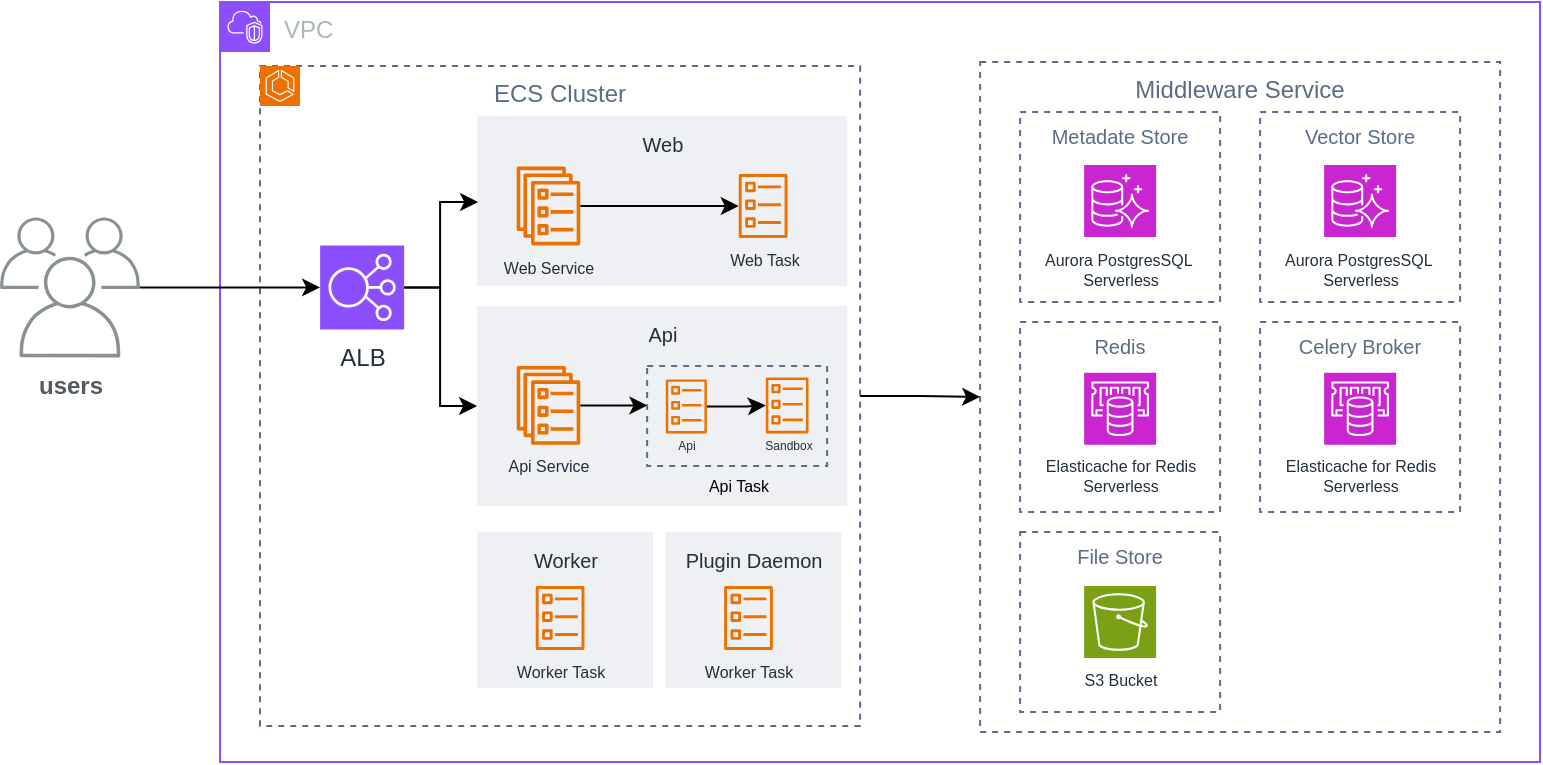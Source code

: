 <mxfile version="27.0.9">
  <diagram name="第 1 页" id="1Gj__-QYP97lUTBo21gn">
    <mxGraphModel dx="898" dy="579" grid="1" gridSize="10" guides="1" tooltips="1" connect="1" arrows="1" fold="1" page="1" pageScale="1" pageWidth="1169" pageHeight="827" math="0" shadow="0">
      <root>
        <mxCell id="0" />
        <mxCell id="1" parent="0" />
        <mxCell id="_s92YWrWb5P63EHAXLzO-73" value="VPC" style="points=[[0,0],[0.25,0],[0.5,0],[0.75,0],[1,0],[1,0.25],[1,0.5],[1,0.75],[1,1],[0.75,1],[0.5,1],[0.25,1],[0,1],[0,0.75],[0,0.5],[0,0.25]];outlineConnect=0;gradientColor=none;html=1;whiteSpace=wrap;fontSize=12;fontStyle=0;container=1;pointerEvents=0;collapsible=0;recursiveResize=0;shape=mxgraph.aws4.group;grIcon=mxgraph.aws4.group_vpc2;strokeColor=#8C4FFF;fillColor=none;verticalAlign=top;align=left;spacingLeft=30;fontColor=#AAB7B8;dashed=0;" parent="1" vertex="1">
          <mxGeometry x="250" y="210" width="660" height="380" as="geometry" />
        </mxCell>
        <mxCell id="_s92YWrWb5P63EHAXLzO-7" value="ECS Cluster" style="fillColor=none;strokeColor=#5A6C86;dashed=1;verticalAlign=top;fontStyle=0;fontColor=#5A6C86;whiteSpace=wrap;html=1;fontSize=12;" parent="_s92YWrWb5P63EHAXLzO-73" vertex="1">
          <mxGeometry x="20" y="32" width="300.07" height="330" as="geometry" />
        </mxCell>
        <mxCell id="_s92YWrWb5P63EHAXLzO-71" value="Middleware Service" style="fillColor=none;strokeColor=#5A6C86;dashed=1;verticalAlign=top;fontStyle=0;fontColor=#5A6C86;whiteSpace=wrap;html=1;" parent="_s92YWrWb5P63EHAXLzO-73" vertex="1">
          <mxGeometry x="380.07" y="30" width="260" height="335" as="geometry" />
        </mxCell>
        <mxCell id="_s92YWrWb5P63EHAXLzO-70" value="File Store" style="fillColor=none;strokeColor=#5A6C86;dashed=1;verticalAlign=top;fontStyle=0;fontColor=#5A6C86;whiteSpace=wrap;html=1;fontSize=10;" parent="_s92YWrWb5P63EHAXLzO-73" vertex="1">
          <mxGeometry x="400.07" y="265" width="100" height="90" as="geometry" />
        </mxCell>
        <mxCell id="_s92YWrWb5P63EHAXLzO-68" value="Celery Broker" style="fillColor=none;strokeColor=#5A6C86;dashed=1;verticalAlign=top;fontStyle=0;fontColor=#5A6C86;whiteSpace=wrap;html=1;fontSize=10;" parent="_s92YWrWb5P63EHAXLzO-73" vertex="1">
          <mxGeometry x="520.07" y="160" width="100" height="95" as="geometry" />
        </mxCell>
        <mxCell id="_s92YWrWb5P63EHAXLzO-66" value="Redis" style="fillColor=none;strokeColor=#5A6C86;dashed=1;verticalAlign=top;fontStyle=0;fontColor=#5A6C86;whiteSpace=wrap;html=1;fontSize=10;" parent="_s92YWrWb5P63EHAXLzO-73" vertex="1">
          <mxGeometry x="400.07" y="160" width="100" height="95" as="geometry" />
        </mxCell>
        <mxCell id="_s92YWrWb5P63EHAXLzO-6" value="" style="sketch=0;points=[[0,0,0],[0.25,0,0],[0.5,0,0],[0.75,0,0],[1,0,0],[0,1,0],[0.25,1,0],[0.5,1,0],[0.75,1,0],[1,1,0],[0,0.25,0],[0,0.5,0],[0,0.75,0],[1,0.25,0],[1,0.5,0],[1,0.75,0]];outlineConnect=0;fontColor=#232F3E;fillColor=#ED7100;strokeColor=#ffffff;dashed=0;verticalLabelPosition=bottom;verticalAlign=top;align=center;html=1;fontSize=12;fontStyle=0;aspect=fixed;shape=mxgraph.aws4.resourceIcon;resIcon=mxgraph.aws4.ecs;" parent="_s92YWrWb5P63EHAXLzO-73" vertex="1">
          <mxGeometry x="20" y="32" width="20" height="20" as="geometry" />
        </mxCell>
        <mxCell id="_s92YWrWb5P63EHAXLzO-72" style="edgeStyle=orthogonalEdgeStyle;rounded=0;orthogonalLoop=1;jettySize=auto;html=1;entryX=0;entryY=0.5;entryDx=0;entryDy=0;" parent="_s92YWrWb5P63EHAXLzO-73" source="_s92YWrWb5P63EHAXLzO-7" target="_s92YWrWb5P63EHAXLzO-71" edge="1">
          <mxGeometry relative="1" as="geometry" />
        </mxCell>
        <mxCell id="_s92YWrWb5P63EHAXLzO-8" value="&lt;font style=&quot;font-size: 10px;&quot;&gt;Web&lt;/font&gt;" style="fillColor=#EFF0F3;strokeColor=none;dashed=0;verticalAlign=top;fontStyle=0;fontColor=#232F3D;whiteSpace=wrap;html=1;" parent="_s92YWrWb5P63EHAXLzO-73" vertex="1">
          <mxGeometry x="128.57" y="57" width="185" height="85" as="geometry" />
        </mxCell>
        <mxCell id="_s92YWrWb5P63EHAXLzO-12" style="edgeStyle=orthogonalEdgeStyle;rounded=0;orthogonalLoop=1;jettySize=auto;html=1;" parent="_s92YWrWb5P63EHAXLzO-73" source="_s92YWrWb5P63EHAXLzO-9" target="_s92YWrWb5P63EHAXLzO-10" edge="1">
          <mxGeometry relative="1" as="geometry" />
        </mxCell>
        <mxCell id="_s92YWrWb5P63EHAXLzO-9" value="Web Service" style="sketch=0;outlineConnect=0;fontColor=#232F3E;gradientColor=none;fillColor=#ED7100;strokeColor=none;dashed=0;verticalLabelPosition=bottom;verticalAlign=top;align=center;html=1;fontSize=8;fontStyle=0;aspect=fixed;pointerEvents=1;shape=mxgraph.aws4.ecs_service;" parent="_s92YWrWb5P63EHAXLzO-73" vertex="1">
          <mxGeometry x="148.23" y="82.31" width="32" height="39.38" as="geometry" />
        </mxCell>
        <mxCell id="_s92YWrWb5P63EHAXLzO-10" value="Web Task" style="sketch=0;outlineConnect=0;fontColor=#232F3E;gradientColor=none;fillColor=#ED7100;strokeColor=none;dashed=0;verticalLabelPosition=bottom;verticalAlign=top;align=center;html=1;fontSize=8;fontStyle=0;aspect=fixed;pointerEvents=1;shape=mxgraph.aws4.ecs_task;" parent="_s92YWrWb5P63EHAXLzO-73" vertex="1">
          <mxGeometry x="259.23" y="86" width="24.67" height="32" as="geometry" />
        </mxCell>
        <mxCell id="_s92YWrWb5P63EHAXLzO-31" value="&lt;font style=&quot;font-size: 10px;&quot;&gt;Api&lt;/font&gt;" style="fillColor=#EFF0F3;strokeColor=none;dashed=0;verticalAlign=top;fontStyle=0;fontColor=#232F3D;whiteSpace=wrap;html=1;" parent="_s92YWrWb5P63EHAXLzO-73" vertex="1">
          <mxGeometry x="128.57" y="152" width="185" height="100" as="geometry" />
        </mxCell>
        <mxCell id="_s92YWrWb5P63EHAXLzO-32" style="edgeStyle=orthogonalEdgeStyle;rounded=0;orthogonalLoop=1;jettySize=auto;html=1;" parent="_s92YWrWb5P63EHAXLzO-73" source="_s92YWrWb5P63EHAXLzO-33" edge="1">
          <mxGeometry relative="1" as="geometry">
            <mxPoint x="213.723" y="201.733" as="targetPoint" />
          </mxGeometry>
        </mxCell>
        <mxCell id="_s92YWrWb5P63EHAXLzO-33" value="Api Service" style="sketch=0;outlineConnect=0;fontColor=#232F3E;gradientColor=none;fillColor=#ED7100;strokeColor=none;dashed=0;verticalLabelPosition=bottom;verticalAlign=top;align=center;html=1;fontSize=8;fontStyle=0;aspect=fixed;pointerEvents=1;shape=mxgraph.aws4.ecs_service;" parent="_s92YWrWb5P63EHAXLzO-73" vertex="1">
          <mxGeometry x="148.23" y="182" width="32" height="39.38" as="geometry" />
        </mxCell>
        <mxCell id="_s92YWrWb5P63EHAXLzO-42" value="" style="fillColor=none;strokeColor=#5A6C86;dashed=1;verticalAlign=top;fontStyle=0;fontColor=#5A6C86;whiteSpace=wrap;html=1;spacing=-4;" parent="_s92YWrWb5P63EHAXLzO-73" vertex="1">
          <mxGeometry x="213.57" y="182" width="90" height="50" as="geometry" />
        </mxCell>
        <mxCell id="_s92YWrWb5P63EHAXLzO-43" style="edgeStyle=orthogonalEdgeStyle;rounded=0;orthogonalLoop=1;jettySize=auto;html=1;" parent="_s92YWrWb5P63EHAXLzO-73" source="_s92YWrWb5P63EHAXLzO-44" target="_s92YWrWb5P63EHAXLzO-45" edge="1">
          <mxGeometry relative="1" as="geometry" />
        </mxCell>
        <mxCell id="_s92YWrWb5P63EHAXLzO-44" value="Api" style="sketch=0;outlineConnect=0;fontColor=#232F3E;gradientColor=none;fillColor=#ED7100;strokeColor=none;dashed=0;verticalLabelPosition=bottom;verticalAlign=top;align=center;html=1;fontSize=6;fontStyle=0;aspect=fixed;pointerEvents=1;shape=mxgraph.aws4.ecs_task;spacing=-2;" parent="_s92YWrWb5P63EHAXLzO-73" vertex="1">
          <mxGeometry x="222.77" y="188.71" width="20.8" height="26.98" as="geometry" />
        </mxCell>
        <mxCell id="_s92YWrWb5P63EHAXLzO-45" value="Sandbox" style="sketch=0;outlineConnect=0;fontColor=#232F3E;gradientColor=none;fillColor=#ED7100;strokeColor=none;dashed=0;verticalLabelPosition=bottom;verticalAlign=top;align=center;html=1;fontSize=6;fontStyle=0;aspect=fixed;pointerEvents=1;shape=mxgraph.aws4.ecs_task;spacing=-2;" parent="_s92YWrWb5P63EHAXLzO-73" vertex="1">
          <mxGeometry x="272.77" y="187.69" width="21.59" height="28" as="geometry" />
        </mxCell>
        <mxCell id="_s92YWrWb5P63EHAXLzO-50" value="Api Task" style="text;html=1;align=center;verticalAlign=middle;resizable=0;points=[];autosize=1;strokeColor=none;fillColor=none;fontSize=8;" parent="_s92YWrWb5P63EHAXLzO-73" vertex="1">
          <mxGeometry x="233.57" y="232" width="50" height="20" as="geometry" />
        </mxCell>
        <mxCell id="_s92YWrWb5P63EHAXLzO-51" value="&lt;font style=&quot;font-size: 10px;&quot;&gt;Worker&lt;/font&gt;" style="fillColor=#EFF0F3;strokeColor=none;dashed=0;verticalAlign=top;fontStyle=0;fontColor=#232F3D;whiteSpace=wrap;html=1;" parent="_s92YWrWb5P63EHAXLzO-73" vertex="1">
          <mxGeometry x="128.57" y="265" width="87.91" height="78" as="geometry" />
        </mxCell>
        <mxCell id="_s92YWrWb5P63EHAXLzO-54" value="Worker Task" style="sketch=0;outlineConnect=0;fontColor=#232F3E;gradientColor=none;fillColor=#ED7100;strokeColor=none;dashed=0;verticalLabelPosition=bottom;verticalAlign=top;align=center;html=1;fontSize=8;fontStyle=0;aspect=fixed;pointerEvents=1;shape=mxgraph.aws4.ecs_task;" parent="_s92YWrWb5P63EHAXLzO-73" vertex="1">
          <mxGeometry x="157.7" y="292.0" width="24.67" height="32" as="geometry" />
        </mxCell>
        <mxCell id="_s92YWrWb5P63EHAXLzO-61" value="Elasticache for Redis&lt;div&gt;Serverless&lt;/div&gt;" style="sketch=0;points=[[0,0,0],[0.25,0,0],[0.5,0,0],[0.75,0,0],[1,0,0],[0,1,0],[0.25,1,0],[0.5,1,0],[0.75,1,0],[1,1,0],[0,0.25,0],[0,0.5,0],[0,0.75,0],[1,0.25,0],[1,0.5,0],[1,0.75,0]];outlineConnect=0;fontColor=#232F3E;fillColor=#C925D1;strokeColor=#ffffff;dashed=0;verticalLabelPosition=bottom;verticalAlign=top;align=center;html=1;fontSize=8;fontStyle=0;aspect=fixed;shape=mxgraph.aws4.resourceIcon;resIcon=mxgraph.aws4.elasticache;" parent="_s92YWrWb5P63EHAXLzO-73" vertex="1">
          <mxGeometry x="432.07" y="185.38" width="36" height="36" as="geometry" />
        </mxCell>
        <mxCell id="_s92YWrWb5P63EHAXLzO-62" value="S3 Bucket" style="sketch=0;points=[[0,0,0],[0.25,0,0],[0.5,0,0],[0.75,0,0],[1,0,0],[0,1,0],[0.25,1,0],[0.5,1,0],[0.75,1,0],[1,1,0],[0,0.25,0],[0,0.5,0],[0,0.75,0],[1,0.25,0],[1,0.5,0],[1,0.75,0]];outlineConnect=0;fontColor=#232F3E;fillColor=#7AA116;strokeColor=#ffffff;dashed=0;verticalLabelPosition=bottom;verticalAlign=top;align=center;html=1;fontSize=8;fontStyle=0;aspect=fixed;shape=mxgraph.aws4.resourceIcon;resIcon=mxgraph.aws4.s3;" parent="_s92YWrWb5P63EHAXLzO-73" vertex="1">
          <mxGeometry x="432.07" y="292" width="36" height="36" as="geometry" />
        </mxCell>
        <mxCell id="_s92YWrWb5P63EHAXLzO-63" value="Metadate Store" style="fillColor=none;strokeColor=#5A6C86;dashed=1;verticalAlign=top;fontStyle=0;fontColor=#5A6C86;whiteSpace=wrap;html=1;fontSize=10;" parent="_s92YWrWb5P63EHAXLzO-73" vertex="1">
          <mxGeometry x="400.07" y="55" width="100" height="95" as="geometry" />
        </mxCell>
        <mxCell id="_s92YWrWb5P63EHAXLzO-59" value="Aurora PostgresSQL&amp;nbsp;&lt;div&gt;Serverless&lt;/div&gt;" style="sketch=0;points=[[0,0,0],[0.25,0,0],[0.5,0,0],[0.75,0,0],[1,0,0],[0,1,0],[0.25,1,0],[0.5,1,0],[0.75,1,0],[1,1,0],[0,0.25,0],[0,0.5,0],[0,0.75,0],[1,0.25,0],[1,0.5,0],[1,0.75,0]];outlineConnect=0;fontColor=#232F3E;fillColor=#C925D1;strokeColor=#ffffff;dashed=0;verticalLabelPosition=bottom;verticalAlign=top;align=center;html=1;fontSize=8;fontStyle=0;aspect=fixed;shape=mxgraph.aws4.resourceIcon;resIcon=mxgraph.aws4.aurora;" parent="_s92YWrWb5P63EHAXLzO-73" vertex="1">
          <mxGeometry x="432.07" y="81.5" width="36" height="36" as="geometry" />
        </mxCell>
        <mxCell id="_s92YWrWb5P63EHAXLzO-64" value="Vector Store" style="fillColor=none;strokeColor=#5A6C86;dashed=1;verticalAlign=top;fontStyle=0;fontColor=#5A6C86;whiteSpace=wrap;html=1;fontSize=10;" parent="_s92YWrWb5P63EHAXLzO-73" vertex="1">
          <mxGeometry x="520.07" y="55" width="100" height="95" as="geometry" />
        </mxCell>
        <mxCell id="_s92YWrWb5P63EHAXLzO-65" value="Aurora PostgresSQL&amp;nbsp;&lt;div&gt;Serverless&lt;/div&gt;" style="sketch=0;points=[[0,0,0],[0.25,0,0],[0.5,0,0],[0.75,0,0],[1,0,0],[0,1,0],[0.25,1,0],[0.5,1,0],[0.75,1,0],[1,1,0],[0,0.25,0],[0,0.5,0],[0,0.75,0],[1,0.25,0],[1,0.5,0],[1,0.75,0]];outlineConnect=0;fontColor=#232F3E;fillColor=#C925D1;strokeColor=#ffffff;dashed=0;verticalLabelPosition=bottom;verticalAlign=top;align=center;html=1;fontSize=8;fontStyle=0;aspect=fixed;shape=mxgraph.aws4.resourceIcon;resIcon=mxgraph.aws4.aurora;" parent="_s92YWrWb5P63EHAXLzO-73" vertex="1">
          <mxGeometry x="552.07" y="81.5" width="36" height="36" as="geometry" />
        </mxCell>
        <mxCell id="_s92YWrWb5P63EHAXLzO-69" value="Elasticache for Redis&lt;div&gt;Serverless&lt;/div&gt;" style="sketch=0;points=[[0,0,0],[0.25,0,0],[0.5,0,0],[0.75,0,0],[1,0,0],[0,1,0],[0.25,1,0],[0.5,1,0],[0.75,1,0],[1,1,0],[0,0.25,0],[0,0.5,0],[0,0.75,0],[1,0.25,0],[1,0.5,0],[1,0.75,0]];outlineConnect=0;fontColor=#232F3E;fillColor=#C925D1;strokeColor=#ffffff;dashed=0;verticalLabelPosition=bottom;verticalAlign=top;align=center;html=1;fontSize=8;fontStyle=0;aspect=fixed;shape=mxgraph.aws4.resourceIcon;resIcon=mxgraph.aws4.elasticache;" parent="_s92YWrWb5P63EHAXLzO-73" vertex="1">
          <mxGeometry x="552.07" y="185.38" width="36" height="36" as="geometry" />
        </mxCell>
        <mxCell id="_s92YWrWb5P63EHAXLzO-76" style="edgeStyle=orthogonalEdgeStyle;rounded=0;orthogonalLoop=1;jettySize=auto;html=1;" parent="_s92YWrWb5P63EHAXLzO-73" source="_s92YWrWb5P63EHAXLzO-75" edge="1">
          <mxGeometry relative="1" as="geometry">
            <mxPoint x="129.07" y="100" as="targetPoint" />
            <Array as="points">
              <mxPoint x="110.07" y="143" />
              <mxPoint x="110.07" y="100" />
            </Array>
          </mxGeometry>
        </mxCell>
        <mxCell id="_s92YWrWb5P63EHAXLzO-78" style="edgeStyle=orthogonalEdgeStyle;rounded=0;orthogonalLoop=1;jettySize=auto;html=1;entryX=0;entryY=0.5;entryDx=0;entryDy=0;" parent="_s92YWrWb5P63EHAXLzO-73" source="_s92YWrWb5P63EHAXLzO-75" target="_s92YWrWb5P63EHAXLzO-31" edge="1">
          <mxGeometry relative="1" as="geometry">
            <Array as="points">
              <mxPoint x="110.07" y="143" />
              <mxPoint x="110.07" y="202" />
            </Array>
          </mxGeometry>
        </mxCell>
        <mxCell id="_s92YWrWb5P63EHAXLzO-75" value="ALB" style="sketch=0;points=[[0,0,0],[0.25,0,0],[0.5,0,0],[0.75,0,0],[1,0,0],[0,1,0],[0.25,1,0],[0.5,1,0],[0.75,1,0],[1,1,0],[0,0.25,0],[0,0.5,0],[0,0.75,0],[1,0.25,0],[1,0.5,0],[1,0.75,0]];outlineConnect=0;fontColor=#232F3E;fillColor=#8C4FFF;strokeColor=#ffffff;dashed=0;verticalLabelPosition=bottom;verticalAlign=top;align=center;html=1;fontSize=12;fontStyle=0;aspect=fixed;shape=mxgraph.aws4.resourceIcon;resIcon=mxgraph.aws4.elastic_load_balancing;" parent="_s92YWrWb5P63EHAXLzO-73" vertex="1">
          <mxGeometry x="50.07" y="121.69" width="42" height="42" as="geometry" />
        </mxCell>
        <mxCell id="BOhIsbHg8a73qNp3wJSk-1" value="&lt;font style=&quot;font-size: 10px;&quot;&gt;Plugin Daemon&lt;/font&gt;" style="fillColor=#EFF0F3;strokeColor=none;dashed=0;verticalAlign=top;fontStyle=0;fontColor=#232F3D;whiteSpace=wrap;html=1;" vertex="1" parent="_s92YWrWb5P63EHAXLzO-73">
          <mxGeometry x="222.77" y="265" width="87.91" height="78" as="geometry" />
        </mxCell>
        <mxCell id="BOhIsbHg8a73qNp3wJSk-2" value="Worker Task" style="sketch=0;outlineConnect=0;fontColor=#232F3E;gradientColor=none;fillColor=#ED7100;strokeColor=none;dashed=0;verticalLabelPosition=bottom;verticalAlign=top;align=center;html=1;fontSize=8;fontStyle=0;aspect=fixed;pointerEvents=1;shape=mxgraph.aws4.ecs_task;" vertex="1" parent="_s92YWrWb5P63EHAXLzO-73">
          <mxGeometry x="251.9" y="292.0" width="24.67" height="32" as="geometry" />
        </mxCell>
        <mxCell id="_s92YWrWb5P63EHAXLzO-79" value="users" style="sketch=0;outlineConnect=0;gradientColor=none;fontColor=#545B64;strokeColor=none;fillColor=#879196;dashed=0;verticalLabelPosition=bottom;verticalAlign=top;align=center;html=1;fontSize=12;fontStyle=1;aspect=fixed;shape=mxgraph.aws4.illustration_users;pointerEvents=1" parent="1" vertex="1">
          <mxGeometry x="140" y="317.69" width="70" height="70" as="geometry" />
        </mxCell>
        <mxCell id="_s92YWrWb5P63EHAXLzO-81" style="edgeStyle=orthogonalEdgeStyle;rounded=0;orthogonalLoop=1;jettySize=auto;html=1;entryX=0;entryY=0.5;entryDx=0;entryDy=0;entryPerimeter=0;" parent="1" source="_s92YWrWb5P63EHAXLzO-79" target="_s92YWrWb5P63EHAXLzO-75" edge="1">
          <mxGeometry relative="1" as="geometry" />
        </mxCell>
      </root>
    </mxGraphModel>
  </diagram>
</mxfile>
